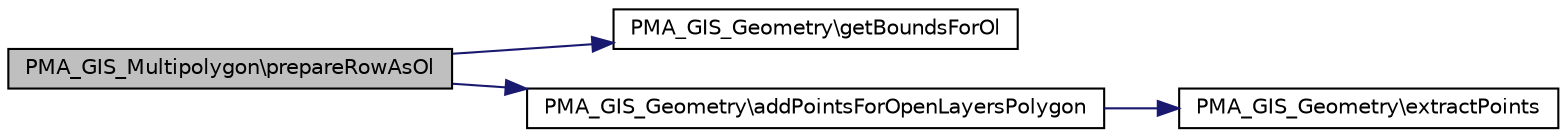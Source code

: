 digraph G
{
  edge [fontname="Helvetica",fontsize="10",labelfontname="Helvetica",labelfontsize="10"];
  node [fontname="Helvetica",fontsize="10",shape=record];
  rankdir="LR";
  Node1 [label="PMA_GIS_Multipolygon\\prepareRowAsOl",height=0.2,width=0.4,color="black", fillcolor="grey75", style="filled" fontcolor="black"];
  Node1 -> Node2 [color="midnightblue",fontsize="10",style="solid",fontname="Helvetica"];
  Node2 [label="PMA_GIS_Geometry\\getBoundsForOl",height=0.2,width=0.4,color="black", fillcolor="white", style="filled",URL="$classPMA__GIS__Geometry.html#ad639545c151c082e1b901b3e37982ed7",tooltip="Returns OpenLayers.Bounds object that correspond to the bounds of GIS data."];
  Node1 -> Node3 [color="midnightblue",fontsize="10",style="solid",fontname="Helvetica"];
  Node3 [label="PMA_GIS_Geometry\\addPointsForOpenLayersPolygon",height=0.2,width=0.4,color="black", fillcolor="white", style="filled",URL="$classPMA__GIS__Geometry.html#a005897c5e13797c227b5ec1637008a35",tooltip="Generates JavaScriipt for adding points for OpenLayers polygon."];
  Node3 -> Node4 [color="midnightblue",fontsize="10",style="solid",fontname="Helvetica"];
  Node4 [label="PMA_GIS_Geometry\\extractPoints",height=0.2,width=0.4,color="black", fillcolor="white", style="filled",URL="$classPMA__GIS__Geometry.html#a5033e347b1a9d6479b25de6af865fc8c",tooltip="Extracts points, scales and returns them as an array."];
}
